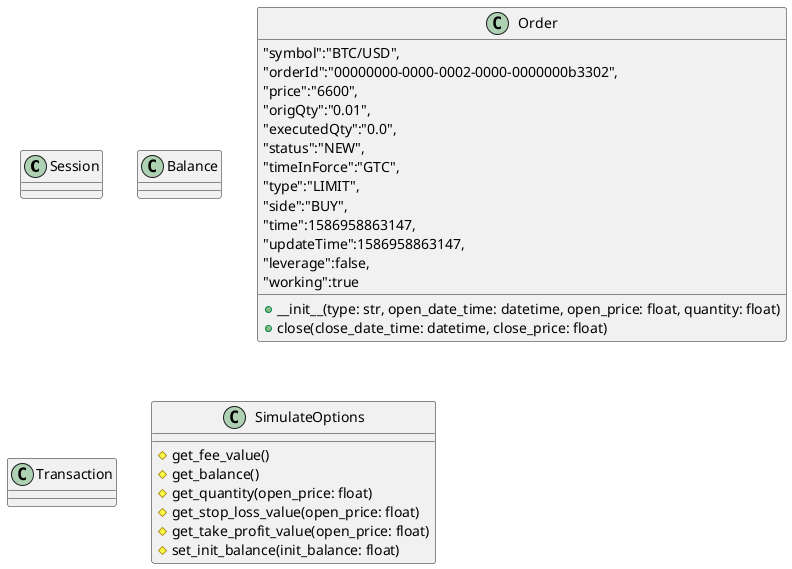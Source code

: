 @startuml Class

class Session

class Balance

class Order {
  "symbol":"BTC/USD",
  "orderId":"00000000-0000-0002-0000-0000000b3302",
  "price":"6600",
  "origQty":"0.01",
  "executedQty":"0.0",
  "status":"NEW",
  "timeInForce":"GTC",
  "type":"LIMIT",
  "side":"BUY",
  "time":1586958863147,
  "updateTime":1586958863147,
  "leverage":false,
  "working":true
}


class Transaction



class SimulateOptions {
  # get_fee_value()
  # get_balance()
  # get_quantity(open_price: float)
  # get_stop_loss_value(open_price: float)
  # get_take_profit_value(open_price: float)
  # set_init_balance(init_balance: float)
}

class Order {
  + __init__(type: str, open_date_time: datetime, open_price: float, quantity: float)
  + close(close_date_time: datetime, close_price: float)
}

@enduml
